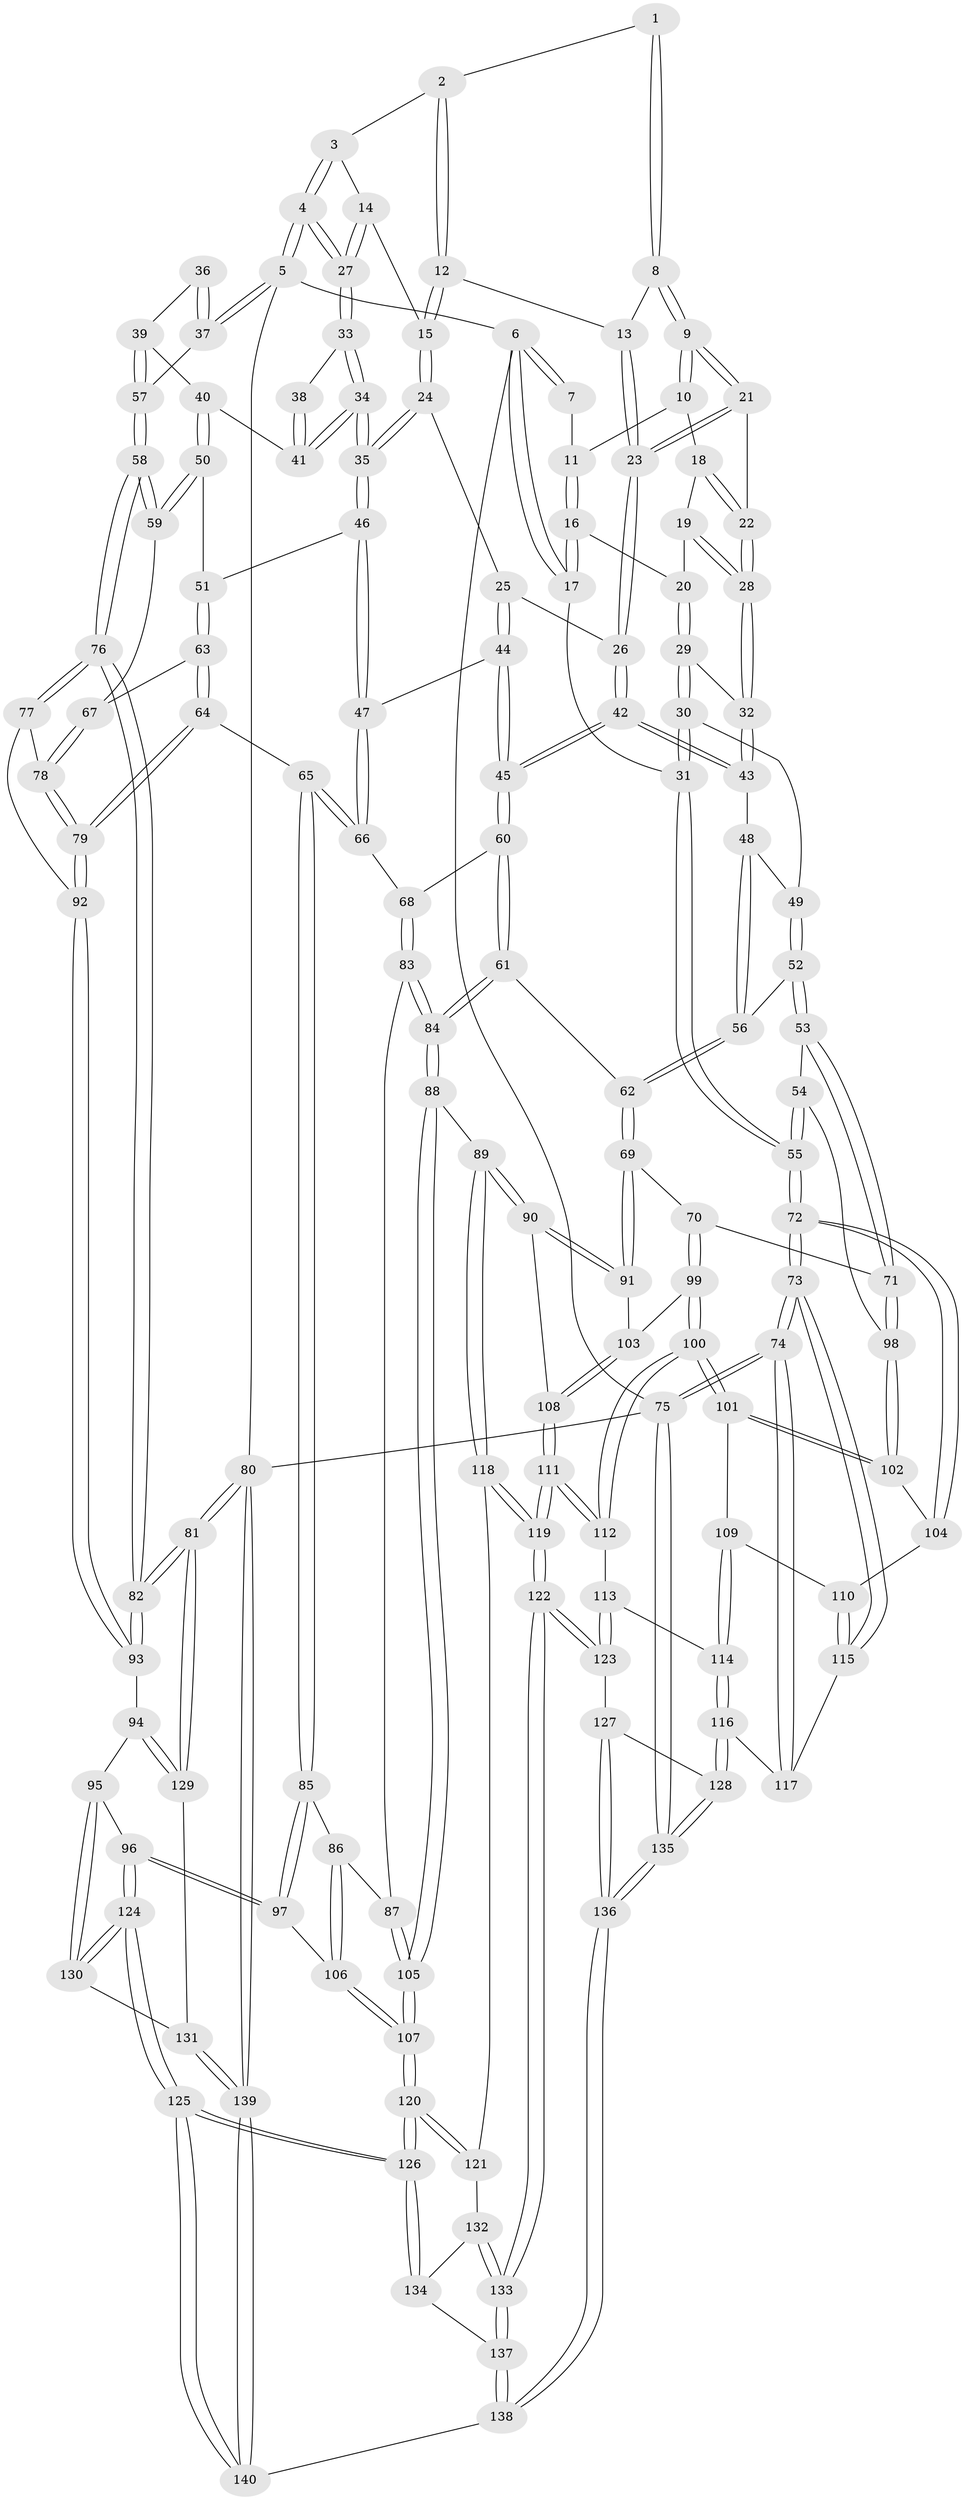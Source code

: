 // Generated by graph-tools (version 1.1) at 2025/11/02/27/25 16:11:59]
// undirected, 140 vertices, 347 edges
graph export_dot {
graph [start="1"]
  node [color=gray90,style=filled];
  1 [pos="+0.4113028369201917+0"];
  2 [pos="+0.7034017395899254+0"];
  3 [pos="+0.7239717152635301+0"];
  4 [pos="+1+0"];
  5 [pos="+1+0"];
  6 [pos="+0+0"];
  7 [pos="+0.18061277308252816+0"];
  8 [pos="+0.4222491185615778+0.03385565928846018"];
  9 [pos="+0.3995163362037513+0.10986806662909039"];
  10 [pos="+0.29588390616642823+0.06844424985827989"];
  11 [pos="+0.21968570556670308+0"];
  12 [pos="+0.6221980253063886+0.046820995327520716"];
  13 [pos="+0.5754068339619056+0.07708836896472006"];
  14 [pos="+0.7795119695456344+0.1148322036719369"];
  15 [pos="+0.6717513405003012+0.15066210111772224"];
  16 [pos="+0.19295092309656925+0.12006029716562833"];
  17 [pos="+0+0.04778320220329026"];
  18 [pos="+0.2746166712744012+0.10180284515071077"];
  19 [pos="+0.2277119436899242+0.1460474749205577"];
  20 [pos="+0.20860230226532378+0.14731773536429782"];
  21 [pos="+0.4057250304475076+0.16956798405764495"];
  22 [pos="+0.38302856397474505+0.18815450712030657"];
  23 [pos="+0.5010243786734765+0.1984678018229487"];
  24 [pos="+0.655854983554849+0.2559427966433919"];
  25 [pos="+0.6007935081769831+0.2571180843560931"];
  26 [pos="+0.5367496488046027+0.23831269556520038"];
  27 [pos="+0.8241511760693012+0.15466312557678483"];
  28 [pos="+0.379854863293202+0.1910211665588674"];
  29 [pos="+0.1683234791533401+0.2741937301189811"];
  30 [pos="+0.16367913666384365+0.2787826902306192"];
  31 [pos="+0+0.19380326517479624"];
  32 [pos="+0.35385232349036827+0.24307873855836032"];
  33 [pos="+0.8357011671749698+0.20070705828222632"];
  34 [pos="+0.7399823145700729+0.31290651242193906"];
  35 [pos="+0.737370678668434+0.31497996364899544"];
  36 [pos="+0.8581120840578719+0.20172682499205868"];
  37 [pos="+1+0"];
  38 [pos="+0.8475414001050112+0.20246435528153114"];
  39 [pos="+1+0.2597439324321435"];
  40 [pos="+0.9571632538286826+0.33080720335090424"];
  41 [pos="+0.9215138765749319+0.31517909698475555"];
  42 [pos="+0.43547676698773513+0.4115152409907709"];
  43 [pos="+0.3711653565853119+0.36167738176951175"];
  44 [pos="+0.5467335519008366+0.435476912275252"];
  45 [pos="+0.46590803922042595+0.47814004783440384"];
  46 [pos="+0.7398205275516991+0.3438237899250379"];
  47 [pos="+0.6892072714168005+0.4197510290031771"];
  48 [pos="+0.3514655651842693+0.3667504148861679"];
  49 [pos="+0.18611021796202334+0.3438095471887885"];
  50 [pos="+0.9092500340602229+0.4048745697896297"];
  51 [pos="+0.8350806130711937+0.41768224000747406"];
  52 [pos="+0.17311312884148178+0.45027306833152686"];
  53 [pos="+0.053417578374359766+0.5065193656206173"];
  54 [pos="+0+0.5192195703568984"];
  55 [pos="+0+0.5026230306421237"];
  56 [pos="+0.23309186715469205+0.4864421863047614"];
  57 [pos="+1+0.22387454347559466"];
  58 [pos="+1+0.49973625903973845"];
  59 [pos="+0.9990871917726413+0.5070244906438889"];
  60 [pos="+0.4617607468763988+0.5061437300202009"];
  61 [pos="+0.4417981498345368+0.5299108029821751"];
  62 [pos="+0.28071791825568476+0.5471084850943595"];
  63 [pos="+0.8397313254251475+0.5373843362918101"];
  64 [pos="+0.7939121043500923+0.5807890462986477"];
  65 [pos="+0.7693678733304515+0.5872190012737617"];
  66 [pos="+0.6996382266574062+0.5511728035596126"];
  67 [pos="+0.9407301646194054+0.5433113611986521"];
  68 [pos="+0.6202982384913064+0.5843048471110559"];
  69 [pos="+0.2509160201461074+0.610689237054188"];
  70 [pos="+0.22381814027032457+0.6276488308306358"];
  71 [pos="+0.20479813780214734+0.6285927726632881"];
  72 [pos="+0+0.6187247388556"];
  73 [pos="+0+0.714645763314552"];
  74 [pos="+0+1"];
  75 [pos="+0+1"];
  76 [pos="+1+0.6479143013605321"];
  77 [pos="+0.9507313739175955+0.6406231896774948"];
  78 [pos="+0.9401894581461265+0.5841893283870493"];
  79 [pos="+0.8618954588544988+0.6456152673017406"];
  80 [pos="+1+1"];
  81 [pos="+1+1"];
  82 [pos="+1+0.7523417579596673"];
  83 [pos="+0.6127645211397398+0.6538778262155351"];
  84 [pos="+0.44118407772496204+0.6727486215865046"];
  85 [pos="+0.7673557390056255+0.597707143599998"];
  86 [pos="+0.6670313740039955+0.7032775833400723"];
  87 [pos="+0.6190077740189104+0.6796113911379497"];
  88 [pos="+0.4281341806331975+0.7296742296842228"];
  89 [pos="+0.4001478538147561+0.7418334409696078"];
  90 [pos="+0.3815769950752117+0.7428180539906722"];
  91 [pos="+0.29439916813834727+0.6611969772806231"];
  92 [pos="+0.9056518901866875+0.7088694297393267"];
  93 [pos="+0.9062020044436466+0.7252714993498026"];
  94 [pos="+0.8686812532658007+0.7775840570386638"];
  95 [pos="+0.8335599488377282+0.7895434202432271"];
  96 [pos="+0.7810805905822366+0.7748675242601606"];
  97 [pos="+0.774980276251317+0.7682193750367441"];
  98 [pos="+0.1236740853485688+0.6765061832328663"];
  99 [pos="+0.22224301144610423+0.7334864809566416"];
  100 [pos="+0.1959586145485171+0.7702527084165833"];
  101 [pos="+0.17906016993081447+0.7636026226653808"];
  102 [pos="+0.11876603936913994+0.7037436306627308"];
  103 [pos="+0.2508572820791072+0.7317329686234404"];
  104 [pos="+0.09573782757981478+0.717839950513383"];
  105 [pos="+0.5336490202037875+0.7990909206026271"];
  106 [pos="+0.7020254851592703+0.7482516310558663"];
  107 [pos="+0.5616028940335515+0.8495097461915727"];
  108 [pos="+0.3777419517923996+0.7448426811958136"];
  109 [pos="+0.10428820782122224+0.8007298805007577"];
  110 [pos="+0.06056129334454241+0.7855971750999843"];
  111 [pos="+0.2960573617776481+0.8180150967796886"];
  112 [pos="+0.2003047341806642+0.7811310744807843"];
  113 [pos="+0.18972753748024837+0.8171868091137366"];
  114 [pos="+0.12381482854957696+0.841723977977689"];
  115 [pos="+0.03017406455926503+0.7996154377628356"];
  116 [pos="+0.10631098813575682+0.8934244175037838"];
  117 [pos="+0.06109058814589841+0.8886930401395043"];
  118 [pos="+0.39292839658326184+0.8491405361517403"];
  119 [pos="+0.28520794559550233+0.9210249027728794"];
  120 [pos="+0.5671927022060373+0.8782554054897073"];
  121 [pos="+0.4043697662915737+0.8741370443814368"];
  122 [pos="+0.28146680809676883+0.9320878625567743"];
  123 [pos="+0.20575344928735653+0.9134098882460959"];
  124 [pos="+0.653683476317965+0.9368492341054835"];
  125 [pos="+0.6042967991591688+0.9779332340189855"];
  126 [pos="+0.594644395448308+0.9631780433361947"];
  127 [pos="+0.17423292806145646+0.9238668533507192"];
  128 [pos="+0.1368493788919739+0.9173592311650667"];
  129 [pos="+1+0.9126878981109721"];
  130 [pos="+0.8315452215979426+0.8911157592977412"];
  131 [pos="+0.848982228256396+0.9299550697216578"];
  132 [pos="+0.40209767792518103+0.9126476208306847"];
  133 [pos="+0.3075026758665469+0.975523005774865"];
  134 [pos="+0.5103045158352186+0.9498877077141947"];
  135 [pos="+0+1"];
  136 [pos="+0.1079745313272847+1"];
  137 [pos="+0.3092816779051873+0.9846326157010089"];
  138 [pos="+0.3208007442189226+1"];
  139 [pos="+0.741581244216967+1"];
  140 [pos="+0.6390849754969186+1"];
  1 -- 2;
  1 -- 8;
  1 -- 8;
  2 -- 3;
  2 -- 12;
  2 -- 12;
  3 -- 4;
  3 -- 4;
  3 -- 14;
  4 -- 5;
  4 -- 5;
  4 -- 27;
  4 -- 27;
  5 -- 6;
  5 -- 37;
  5 -- 37;
  5 -- 80;
  6 -- 7;
  6 -- 7;
  6 -- 17;
  6 -- 17;
  6 -- 75;
  7 -- 11;
  8 -- 9;
  8 -- 9;
  8 -- 13;
  9 -- 10;
  9 -- 10;
  9 -- 21;
  9 -- 21;
  10 -- 11;
  10 -- 18;
  11 -- 16;
  11 -- 16;
  12 -- 13;
  12 -- 15;
  12 -- 15;
  13 -- 23;
  13 -- 23;
  14 -- 15;
  14 -- 27;
  14 -- 27;
  15 -- 24;
  15 -- 24;
  16 -- 17;
  16 -- 17;
  16 -- 20;
  17 -- 31;
  18 -- 19;
  18 -- 22;
  18 -- 22;
  19 -- 20;
  19 -- 28;
  19 -- 28;
  20 -- 29;
  20 -- 29;
  21 -- 22;
  21 -- 23;
  21 -- 23;
  22 -- 28;
  22 -- 28;
  23 -- 26;
  23 -- 26;
  24 -- 25;
  24 -- 35;
  24 -- 35;
  25 -- 26;
  25 -- 44;
  25 -- 44;
  26 -- 42;
  26 -- 42;
  27 -- 33;
  27 -- 33;
  28 -- 32;
  28 -- 32;
  29 -- 30;
  29 -- 30;
  29 -- 32;
  30 -- 31;
  30 -- 31;
  30 -- 49;
  31 -- 55;
  31 -- 55;
  32 -- 43;
  32 -- 43;
  33 -- 34;
  33 -- 34;
  33 -- 38;
  34 -- 35;
  34 -- 35;
  34 -- 41;
  34 -- 41;
  35 -- 46;
  35 -- 46;
  36 -- 37;
  36 -- 37;
  36 -- 39;
  37 -- 57;
  38 -- 41;
  38 -- 41;
  39 -- 40;
  39 -- 57;
  39 -- 57;
  40 -- 41;
  40 -- 50;
  40 -- 50;
  42 -- 43;
  42 -- 43;
  42 -- 45;
  42 -- 45;
  43 -- 48;
  44 -- 45;
  44 -- 45;
  44 -- 47;
  45 -- 60;
  45 -- 60;
  46 -- 47;
  46 -- 47;
  46 -- 51;
  47 -- 66;
  47 -- 66;
  48 -- 49;
  48 -- 56;
  48 -- 56;
  49 -- 52;
  49 -- 52;
  50 -- 51;
  50 -- 59;
  50 -- 59;
  51 -- 63;
  51 -- 63;
  52 -- 53;
  52 -- 53;
  52 -- 56;
  53 -- 54;
  53 -- 71;
  53 -- 71;
  54 -- 55;
  54 -- 55;
  54 -- 98;
  55 -- 72;
  55 -- 72;
  56 -- 62;
  56 -- 62;
  57 -- 58;
  57 -- 58;
  58 -- 59;
  58 -- 59;
  58 -- 76;
  58 -- 76;
  59 -- 67;
  60 -- 61;
  60 -- 61;
  60 -- 68;
  61 -- 62;
  61 -- 84;
  61 -- 84;
  62 -- 69;
  62 -- 69;
  63 -- 64;
  63 -- 64;
  63 -- 67;
  64 -- 65;
  64 -- 79;
  64 -- 79;
  65 -- 66;
  65 -- 66;
  65 -- 85;
  65 -- 85;
  66 -- 68;
  67 -- 78;
  67 -- 78;
  68 -- 83;
  68 -- 83;
  69 -- 70;
  69 -- 91;
  69 -- 91;
  70 -- 71;
  70 -- 99;
  70 -- 99;
  71 -- 98;
  71 -- 98;
  72 -- 73;
  72 -- 73;
  72 -- 104;
  72 -- 104;
  73 -- 74;
  73 -- 74;
  73 -- 115;
  73 -- 115;
  74 -- 75;
  74 -- 75;
  74 -- 117;
  74 -- 117;
  75 -- 135;
  75 -- 135;
  75 -- 80;
  76 -- 77;
  76 -- 77;
  76 -- 82;
  76 -- 82;
  77 -- 78;
  77 -- 92;
  78 -- 79;
  78 -- 79;
  79 -- 92;
  79 -- 92;
  80 -- 81;
  80 -- 81;
  80 -- 139;
  80 -- 139;
  81 -- 82;
  81 -- 82;
  81 -- 129;
  81 -- 129;
  82 -- 93;
  82 -- 93;
  83 -- 84;
  83 -- 84;
  83 -- 87;
  84 -- 88;
  84 -- 88;
  85 -- 86;
  85 -- 97;
  85 -- 97;
  86 -- 87;
  86 -- 106;
  86 -- 106;
  87 -- 105;
  87 -- 105;
  88 -- 89;
  88 -- 105;
  88 -- 105;
  89 -- 90;
  89 -- 90;
  89 -- 118;
  89 -- 118;
  90 -- 91;
  90 -- 91;
  90 -- 108;
  91 -- 103;
  92 -- 93;
  92 -- 93;
  93 -- 94;
  94 -- 95;
  94 -- 129;
  94 -- 129;
  95 -- 96;
  95 -- 130;
  95 -- 130;
  96 -- 97;
  96 -- 97;
  96 -- 124;
  96 -- 124;
  97 -- 106;
  98 -- 102;
  98 -- 102;
  99 -- 100;
  99 -- 100;
  99 -- 103;
  100 -- 101;
  100 -- 101;
  100 -- 112;
  100 -- 112;
  101 -- 102;
  101 -- 102;
  101 -- 109;
  102 -- 104;
  103 -- 108;
  103 -- 108;
  104 -- 110;
  105 -- 107;
  105 -- 107;
  106 -- 107;
  106 -- 107;
  107 -- 120;
  107 -- 120;
  108 -- 111;
  108 -- 111;
  109 -- 110;
  109 -- 114;
  109 -- 114;
  110 -- 115;
  110 -- 115;
  111 -- 112;
  111 -- 112;
  111 -- 119;
  111 -- 119;
  112 -- 113;
  113 -- 114;
  113 -- 123;
  113 -- 123;
  114 -- 116;
  114 -- 116;
  115 -- 117;
  116 -- 117;
  116 -- 128;
  116 -- 128;
  118 -- 119;
  118 -- 119;
  118 -- 121;
  119 -- 122;
  119 -- 122;
  120 -- 121;
  120 -- 121;
  120 -- 126;
  120 -- 126;
  121 -- 132;
  122 -- 123;
  122 -- 123;
  122 -- 133;
  122 -- 133;
  123 -- 127;
  124 -- 125;
  124 -- 125;
  124 -- 130;
  124 -- 130;
  125 -- 126;
  125 -- 126;
  125 -- 140;
  125 -- 140;
  126 -- 134;
  126 -- 134;
  127 -- 128;
  127 -- 136;
  127 -- 136;
  128 -- 135;
  128 -- 135;
  129 -- 131;
  130 -- 131;
  131 -- 139;
  131 -- 139;
  132 -- 133;
  132 -- 133;
  132 -- 134;
  133 -- 137;
  133 -- 137;
  134 -- 137;
  135 -- 136;
  135 -- 136;
  136 -- 138;
  136 -- 138;
  137 -- 138;
  137 -- 138;
  138 -- 140;
  139 -- 140;
  139 -- 140;
}
